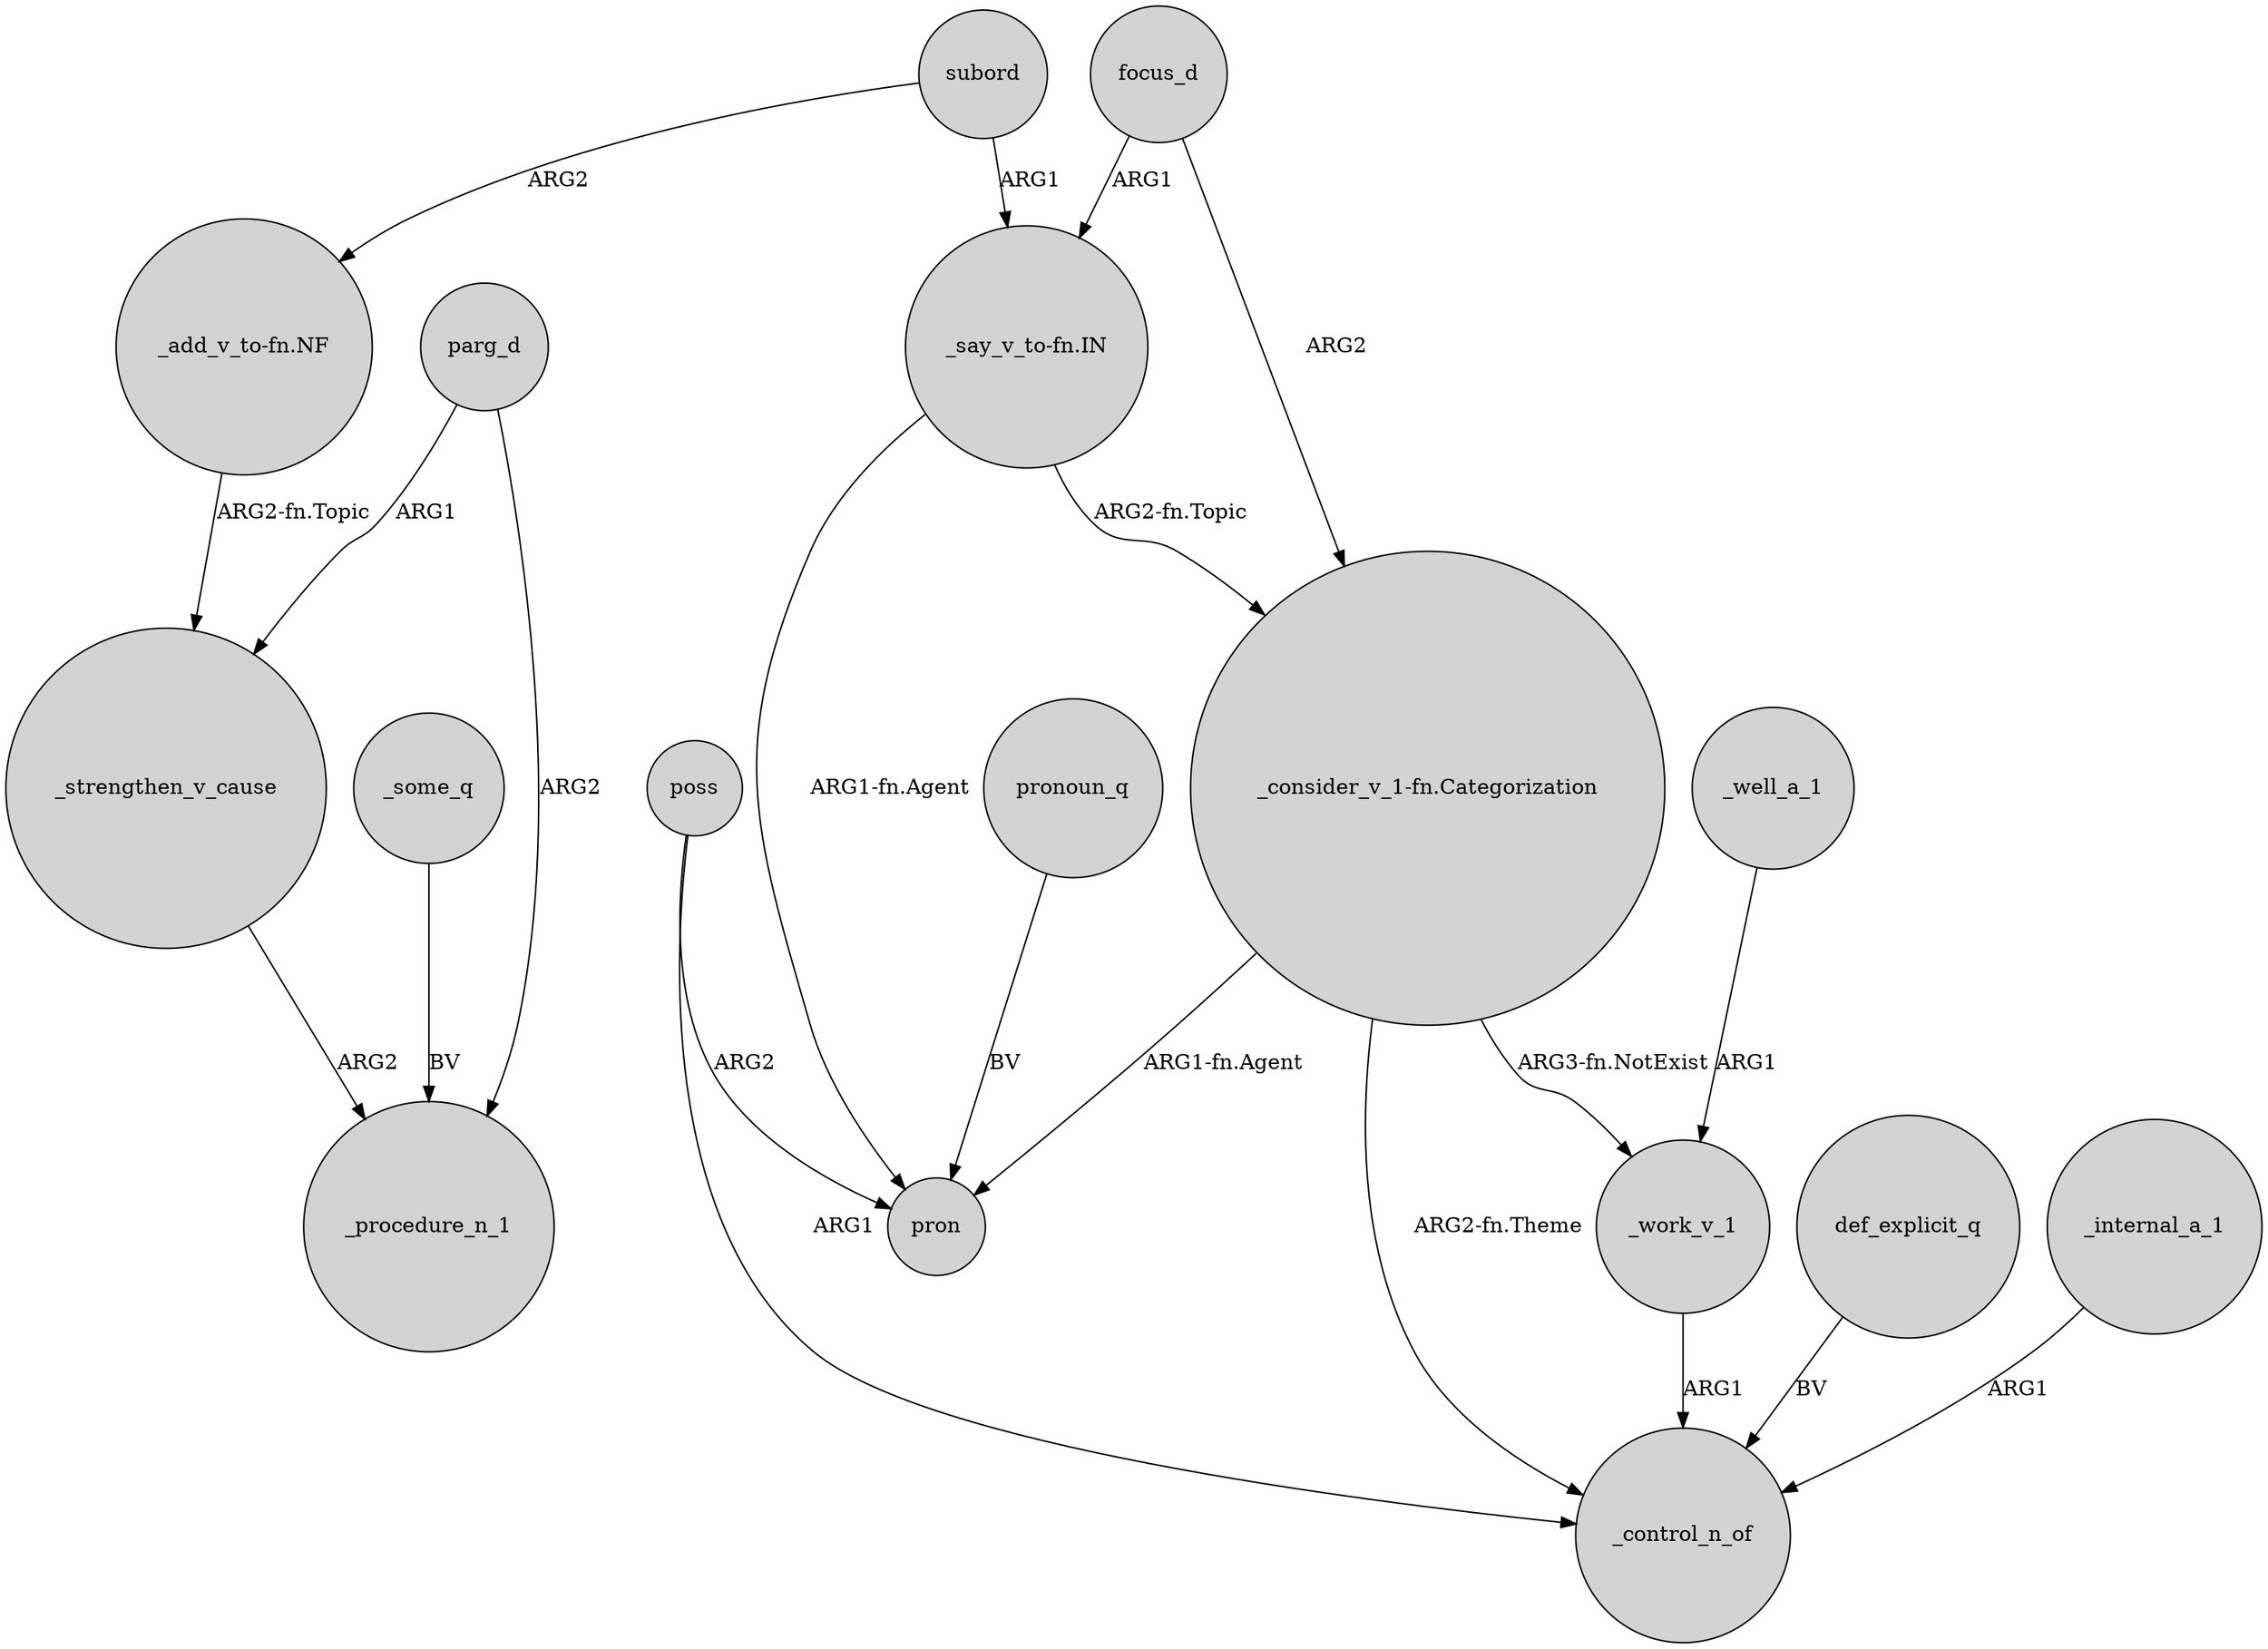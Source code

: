 digraph {
	node [shape=circle style=filled]
	subord -> "_add_v_to-fn.NF" [label=ARG2]
	"_consider_v_1-fn.Categorization" -> pron [label="ARG1-fn.Agent"]
	poss -> pron [label=ARG2]
	"_say_v_to-fn.IN" -> "_consider_v_1-fn.Categorization" [label="ARG2-fn.Topic"]
	_some_q -> _procedure_n_1 [label=BV]
	parg_d -> _strengthen_v_cause [label=ARG1]
	subord -> "_say_v_to-fn.IN" [label=ARG1]
	_work_v_1 -> _control_n_of [label=ARG1]
	def_explicit_q -> _control_n_of [label=BV]
	pronoun_q -> pron [label=BV]
	_well_a_1 -> _work_v_1 [label=ARG1]
	focus_d -> "_consider_v_1-fn.Categorization" [label=ARG2]
	poss -> _control_n_of [label=ARG1]
	"_say_v_to-fn.IN" -> pron [label="ARG1-fn.Agent"]
	"_consider_v_1-fn.Categorization" -> _control_n_of [label="ARG2-fn.Theme"]
	_internal_a_1 -> _control_n_of [label=ARG1]
	"_consider_v_1-fn.Categorization" -> _work_v_1 [label="ARG3-fn.NotExist"]
	"_add_v_to-fn.NF" -> _strengthen_v_cause [label="ARG2-fn.Topic"]
	parg_d -> _procedure_n_1 [label=ARG2]
	focus_d -> "_say_v_to-fn.IN" [label=ARG1]
	_strengthen_v_cause -> _procedure_n_1 [label=ARG2]
}
